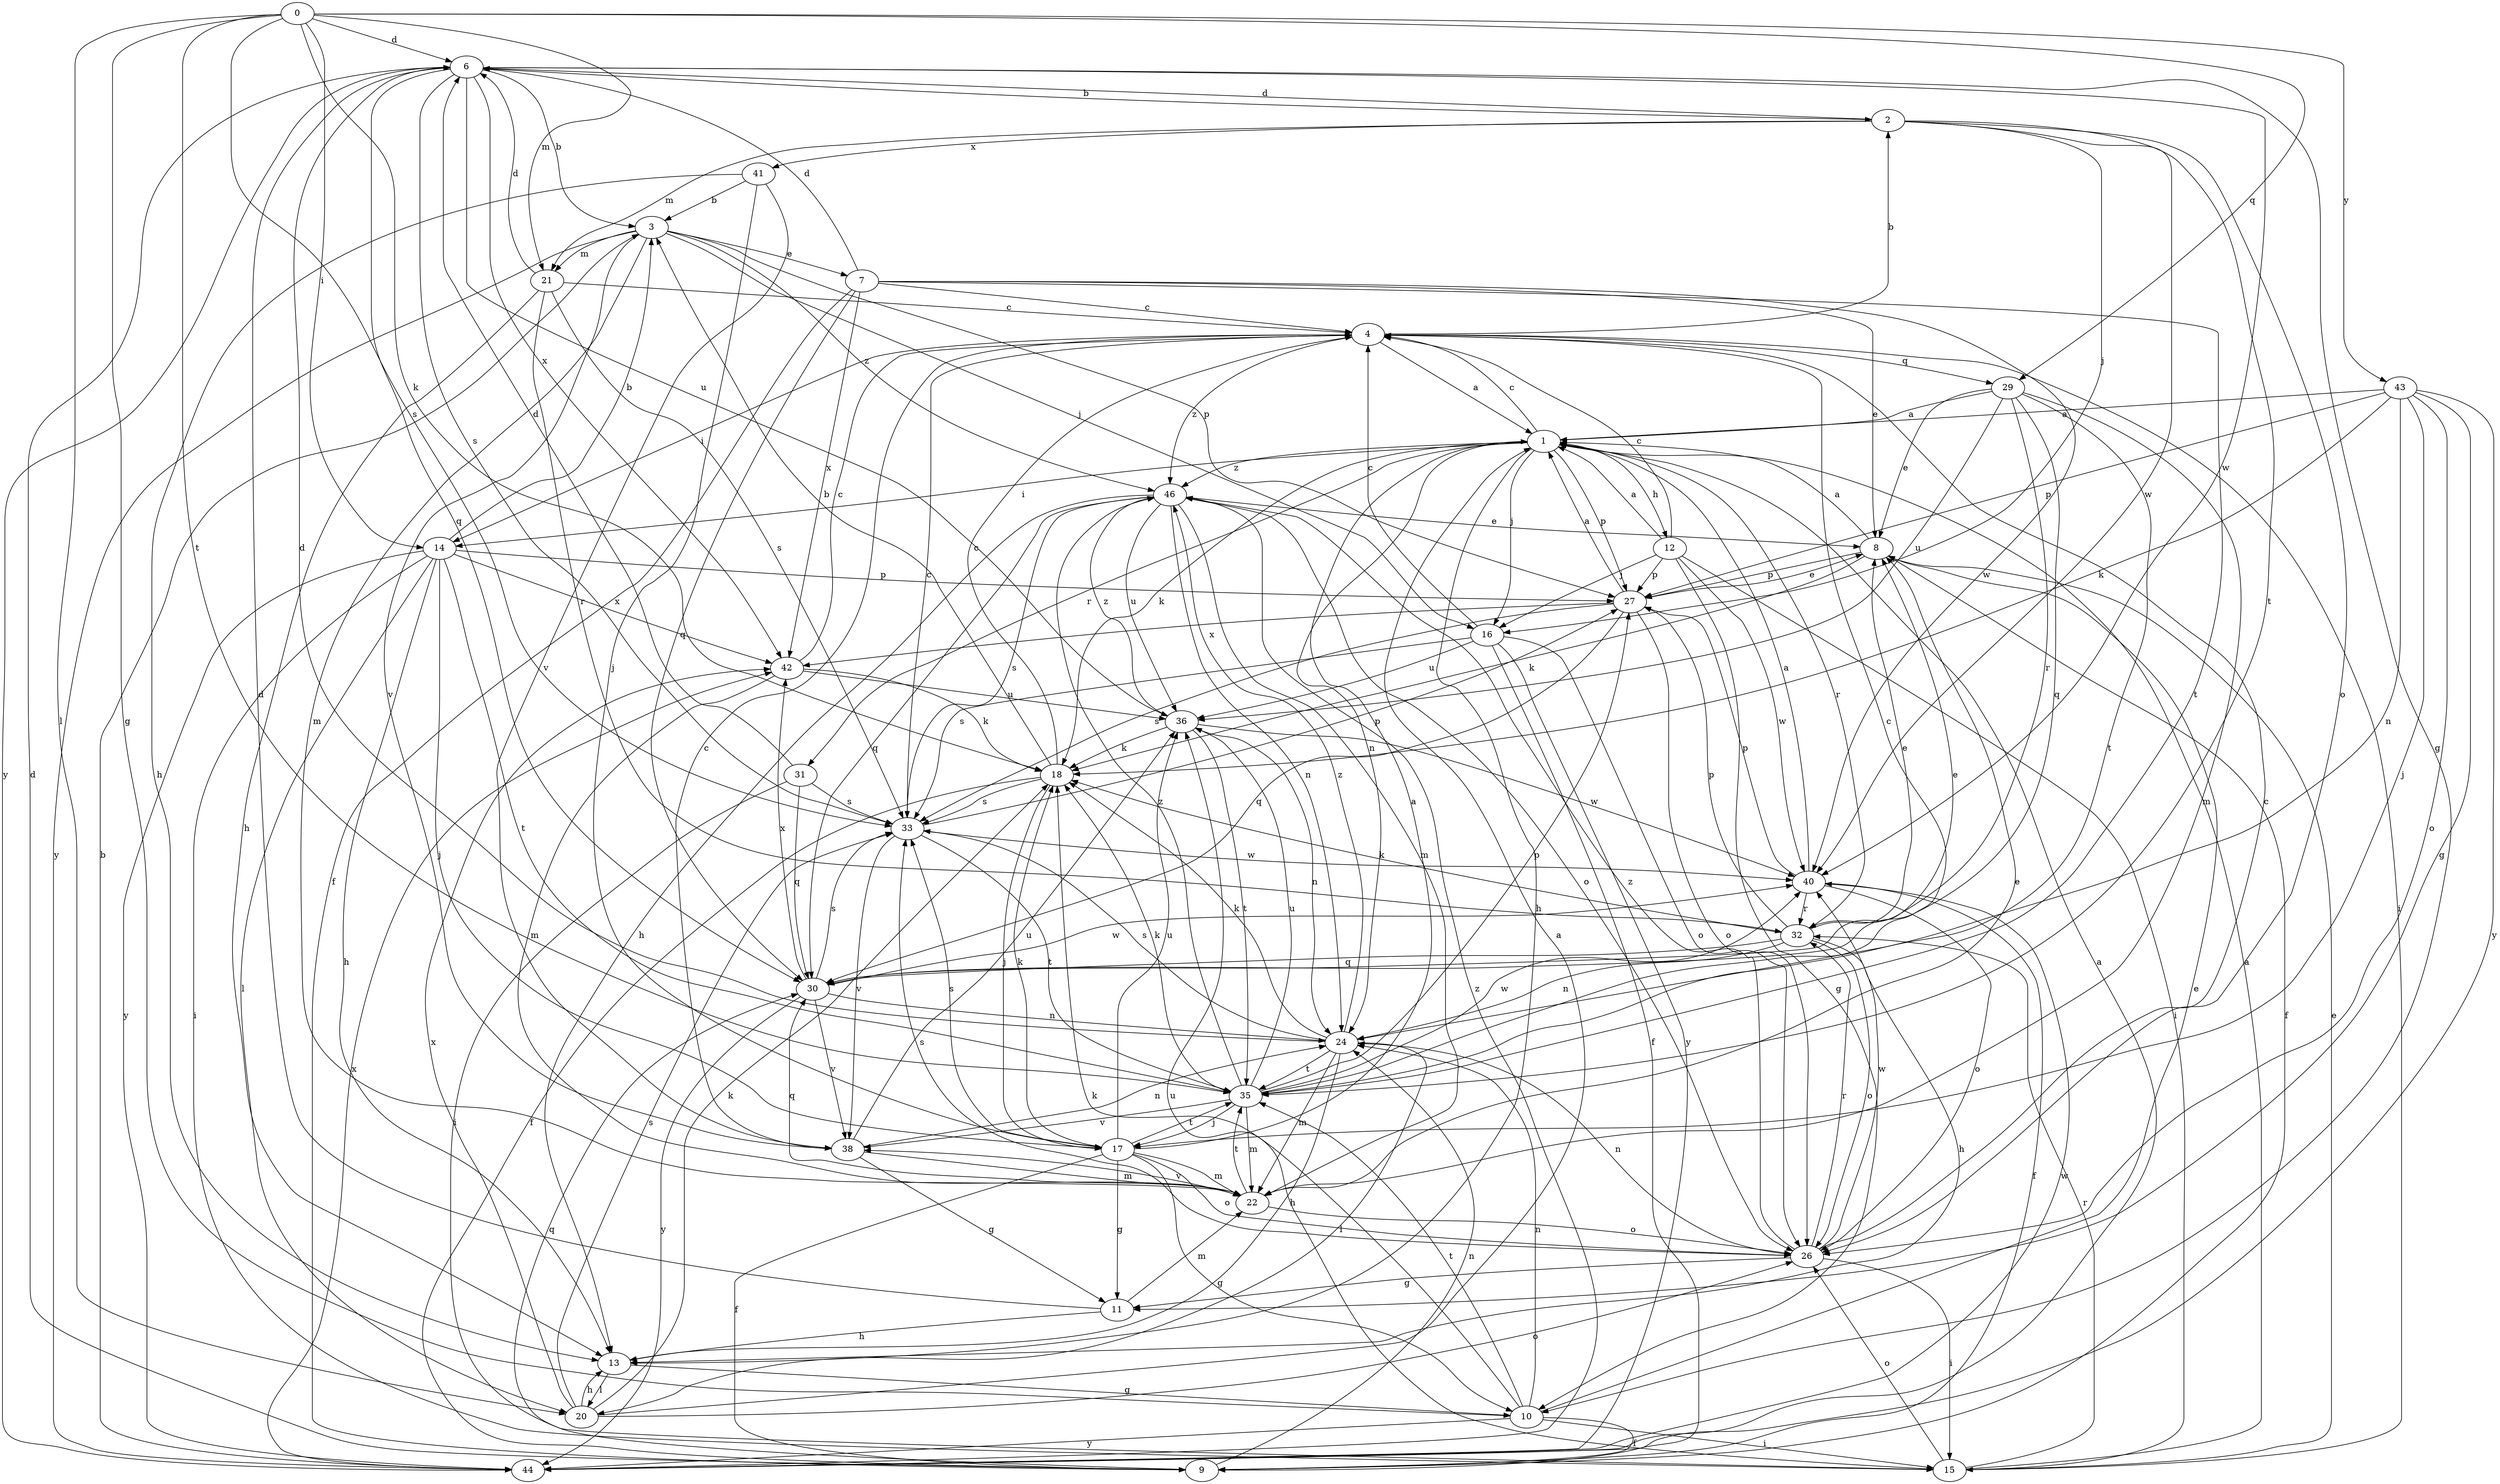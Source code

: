 strict digraph  {
0;
1;
2;
3;
4;
6;
7;
8;
9;
10;
11;
12;
13;
14;
15;
16;
17;
18;
20;
21;
22;
24;
26;
27;
29;
30;
31;
32;
33;
35;
36;
38;
40;
41;
42;
43;
44;
46;
0 -> 6  [label=d];
0 -> 10  [label=g];
0 -> 14  [label=i];
0 -> 18  [label=k];
0 -> 20  [label=l];
0 -> 21  [label=m];
0 -> 29  [label=q];
0 -> 33  [label=s];
0 -> 35  [label=t];
0 -> 43  [label=y];
1 -> 4  [label=c];
1 -> 12  [label=h];
1 -> 13  [label=h];
1 -> 14  [label=i];
1 -> 16  [label=j];
1 -> 18  [label=k];
1 -> 24  [label=n];
1 -> 27  [label=p];
1 -> 31  [label=r];
1 -> 32  [label=r];
1 -> 46  [label=z];
2 -> 6  [label=d];
2 -> 16  [label=j];
2 -> 21  [label=m];
2 -> 26  [label=o];
2 -> 35  [label=t];
2 -> 40  [label=w];
2 -> 41  [label=x];
3 -> 7  [label=e];
3 -> 16  [label=j];
3 -> 21  [label=m];
3 -> 22  [label=m];
3 -> 27  [label=p];
3 -> 38  [label=v];
3 -> 44  [label=y];
3 -> 46  [label=z];
4 -> 1  [label=a];
4 -> 2  [label=b];
4 -> 14  [label=i];
4 -> 15  [label=i];
4 -> 29  [label=q];
4 -> 46  [label=z];
6 -> 2  [label=b];
6 -> 3  [label=b];
6 -> 10  [label=g];
6 -> 30  [label=q];
6 -> 33  [label=s];
6 -> 36  [label=u];
6 -> 40  [label=w];
6 -> 42  [label=x];
6 -> 44  [label=y];
7 -> 4  [label=c];
7 -> 6  [label=d];
7 -> 8  [label=e];
7 -> 9  [label=f];
7 -> 30  [label=q];
7 -> 35  [label=t];
7 -> 40  [label=w];
7 -> 42  [label=x];
8 -> 1  [label=a];
8 -> 9  [label=f];
8 -> 18  [label=k];
8 -> 27  [label=p];
9 -> 6  [label=d];
9 -> 24  [label=n];
9 -> 30  [label=q];
10 -> 8  [label=e];
10 -> 9  [label=f];
10 -> 15  [label=i];
10 -> 18  [label=k];
10 -> 24  [label=n];
10 -> 35  [label=t];
10 -> 44  [label=y];
11 -> 6  [label=d];
11 -> 13  [label=h];
11 -> 22  [label=m];
12 -> 1  [label=a];
12 -> 4  [label=c];
12 -> 10  [label=g];
12 -> 15  [label=i];
12 -> 16  [label=j];
12 -> 27  [label=p];
12 -> 40  [label=w];
13 -> 10  [label=g];
13 -> 20  [label=l];
14 -> 3  [label=b];
14 -> 13  [label=h];
14 -> 15  [label=i];
14 -> 17  [label=j];
14 -> 20  [label=l];
14 -> 27  [label=p];
14 -> 35  [label=t];
14 -> 42  [label=x];
14 -> 44  [label=y];
15 -> 1  [label=a];
15 -> 8  [label=e];
15 -> 26  [label=o];
15 -> 32  [label=r];
15 -> 36  [label=u];
16 -> 4  [label=c];
16 -> 9  [label=f];
16 -> 26  [label=o];
16 -> 33  [label=s];
16 -> 36  [label=u];
16 -> 44  [label=y];
17 -> 1  [label=a];
17 -> 9  [label=f];
17 -> 10  [label=g];
17 -> 11  [label=g];
17 -> 18  [label=k];
17 -> 22  [label=m];
17 -> 26  [label=o];
17 -> 33  [label=s];
17 -> 35  [label=t];
17 -> 36  [label=u];
18 -> 3  [label=b];
18 -> 4  [label=c];
18 -> 9  [label=f];
18 -> 17  [label=j];
18 -> 33  [label=s];
20 -> 1  [label=a];
20 -> 13  [label=h];
20 -> 18  [label=k];
20 -> 26  [label=o];
20 -> 33  [label=s];
20 -> 42  [label=x];
21 -> 4  [label=c];
21 -> 6  [label=d];
21 -> 13  [label=h];
21 -> 32  [label=r];
21 -> 33  [label=s];
22 -> 8  [label=e];
22 -> 26  [label=o];
22 -> 30  [label=q];
22 -> 35  [label=t];
22 -> 38  [label=v];
24 -> 6  [label=d];
24 -> 13  [label=h];
24 -> 18  [label=k];
24 -> 20  [label=l];
24 -> 22  [label=m];
24 -> 33  [label=s];
24 -> 35  [label=t];
24 -> 46  [label=z];
26 -> 4  [label=c];
26 -> 11  [label=g];
26 -> 15  [label=i];
26 -> 24  [label=n];
26 -> 32  [label=r];
26 -> 33  [label=s];
26 -> 40  [label=w];
26 -> 46  [label=z];
27 -> 1  [label=a];
27 -> 8  [label=e];
27 -> 26  [label=o];
27 -> 30  [label=q];
27 -> 33  [label=s];
27 -> 42  [label=x];
29 -> 1  [label=a];
29 -> 8  [label=e];
29 -> 22  [label=m];
29 -> 30  [label=q];
29 -> 32  [label=r];
29 -> 35  [label=t];
29 -> 36  [label=u];
30 -> 8  [label=e];
30 -> 24  [label=n];
30 -> 33  [label=s];
30 -> 38  [label=v];
30 -> 40  [label=w];
30 -> 42  [label=x];
30 -> 44  [label=y];
31 -> 6  [label=d];
31 -> 15  [label=i];
31 -> 30  [label=q];
31 -> 33  [label=s];
32 -> 8  [label=e];
32 -> 13  [label=h];
32 -> 18  [label=k];
32 -> 24  [label=n];
32 -> 26  [label=o];
32 -> 27  [label=p];
32 -> 30  [label=q];
33 -> 4  [label=c];
33 -> 27  [label=p];
33 -> 35  [label=t];
33 -> 38  [label=v];
33 -> 40  [label=w];
35 -> 4  [label=c];
35 -> 17  [label=j];
35 -> 18  [label=k];
35 -> 22  [label=m];
35 -> 27  [label=p];
35 -> 36  [label=u];
35 -> 38  [label=v];
35 -> 40  [label=w];
35 -> 46  [label=z];
36 -> 18  [label=k];
36 -> 24  [label=n];
36 -> 35  [label=t];
36 -> 40  [label=w];
36 -> 46  [label=z];
38 -> 4  [label=c];
38 -> 11  [label=g];
38 -> 22  [label=m];
38 -> 24  [label=n];
38 -> 36  [label=u];
40 -> 1  [label=a];
40 -> 9  [label=f];
40 -> 26  [label=o];
40 -> 27  [label=p];
40 -> 32  [label=r];
41 -> 3  [label=b];
41 -> 13  [label=h];
41 -> 17  [label=j];
41 -> 38  [label=v];
42 -> 4  [label=c];
42 -> 18  [label=k];
42 -> 22  [label=m];
42 -> 36  [label=u];
43 -> 1  [label=a];
43 -> 11  [label=g];
43 -> 17  [label=j];
43 -> 18  [label=k];
43 -> 24  [label=n];
43 -> 26  [label=o];
43 -> 27  [label=p];
43 -> 44  [label=y];
44 -> 1  [label=a];
44 -> 3  [label=b];
44 -> 40  [label=w];
44 -> 42  [label=x];
44 -> 46  [label=z];
46 -> 8  [label=e];
46 -> 13  [label=h];
46 -> 22  [label=m];
46 -> 24  [label=n];
46 -> 26  [label=o];
46 -> 30  [label=q];
46 -> 33  [label=s];
46 -> 36  [label=u];
}
